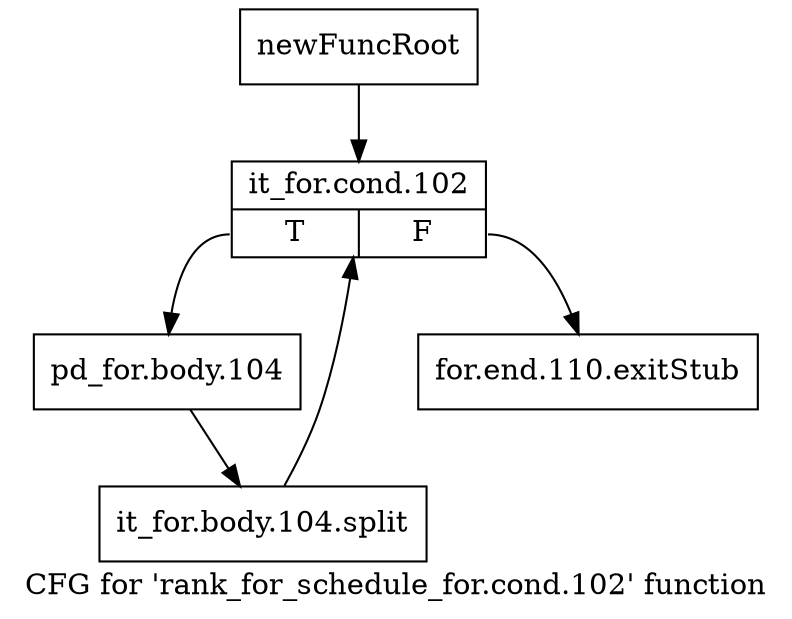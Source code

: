 digraph "CFG for 'rank_for_schedule_for.cond.102' function" {
	label="CFG for 'rank_for_schedule_for.cond.102' function";

	Node0xb2c3370 [shape=record,label="{newFuncRoot}"];
	Node0xb2c3370 -> Node0xb2c3410;
	Node0xb2c33c0 [shape=record,label="{for.end.110.exitStub}"];
	Node0xb2c3410 [shape=record,label="{it_for.cond.102|{<s0>T|<s1>F}}"];
	Node0xb2c3410:s0 -> Node0xb2c3460;
	Node0xb2c3410:s1 -> Node0xb2c33c0;
	Node0xb2c3460 [shape=record,label="{pd_for.body.104}"];
	Node0xb2c3460 -> Node0xf6569b0;
	Node0xf6569b0 [shape=record,label="{it_for.body.104.split}"];
	Node0xf6569b0 -> Node0xb2c3410;
}
